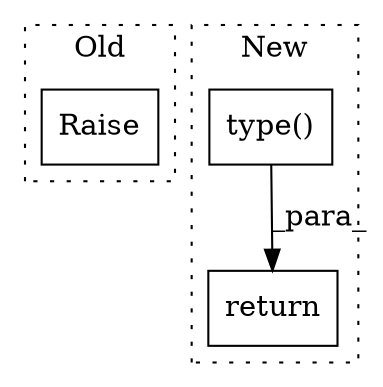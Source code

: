 digraph G {
subgraph cluster0 {
1 [label="Raise" a="91" s="1472" l="6" shape="box"];
label = "Old";
style="dotted";
}
subgraph cluster1 {
2 [label="type()" a="75" s="2520,2538" l="7,1" shape="box"];
3 [label="return" a="93" s="2544" l="7" shape="box"];
label = "New";
style="dotted";
}
2 -> 3 [label="_para_"];
}